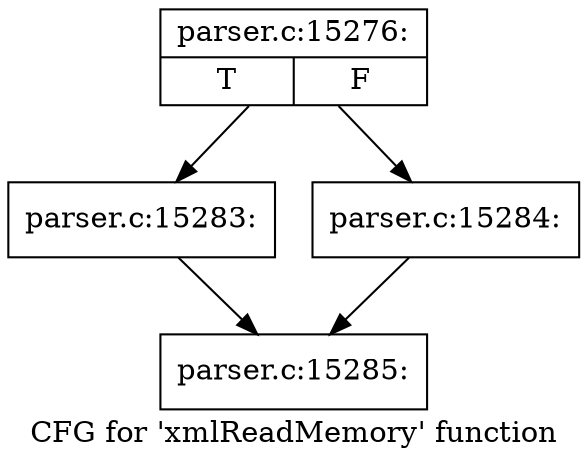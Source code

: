 digraph "CFG for 'xmlReadMemory' function" {
	label="CFG for 'xmlReadMemory' function";

	Node0x55d73bf8d060 [shape=record,label="{parser.c:15276:|{<s0>T|<s1>F}}"];
	Node0x55d73bf8d060 -> Node0x55d73bf96be0;
	Node0x55d73bf8d060 -> Node0x55d73bf96c30;
	Node0x55d73bf96be0 [shape=record,label="{parser.c:15283:}"];
	Node0x55d73bf96be0 -> Node0x55d73bf8baa0;
	Node0x55d73bf96c30 [shape=record,label="{parser.c:15284:}"];
	Node0x55d73bf96c30 -> Node0x55d73bf8baa0;
	Node0x55d73bf8baa0 [shape=record,label="{parser.c:15285:}"];
}
